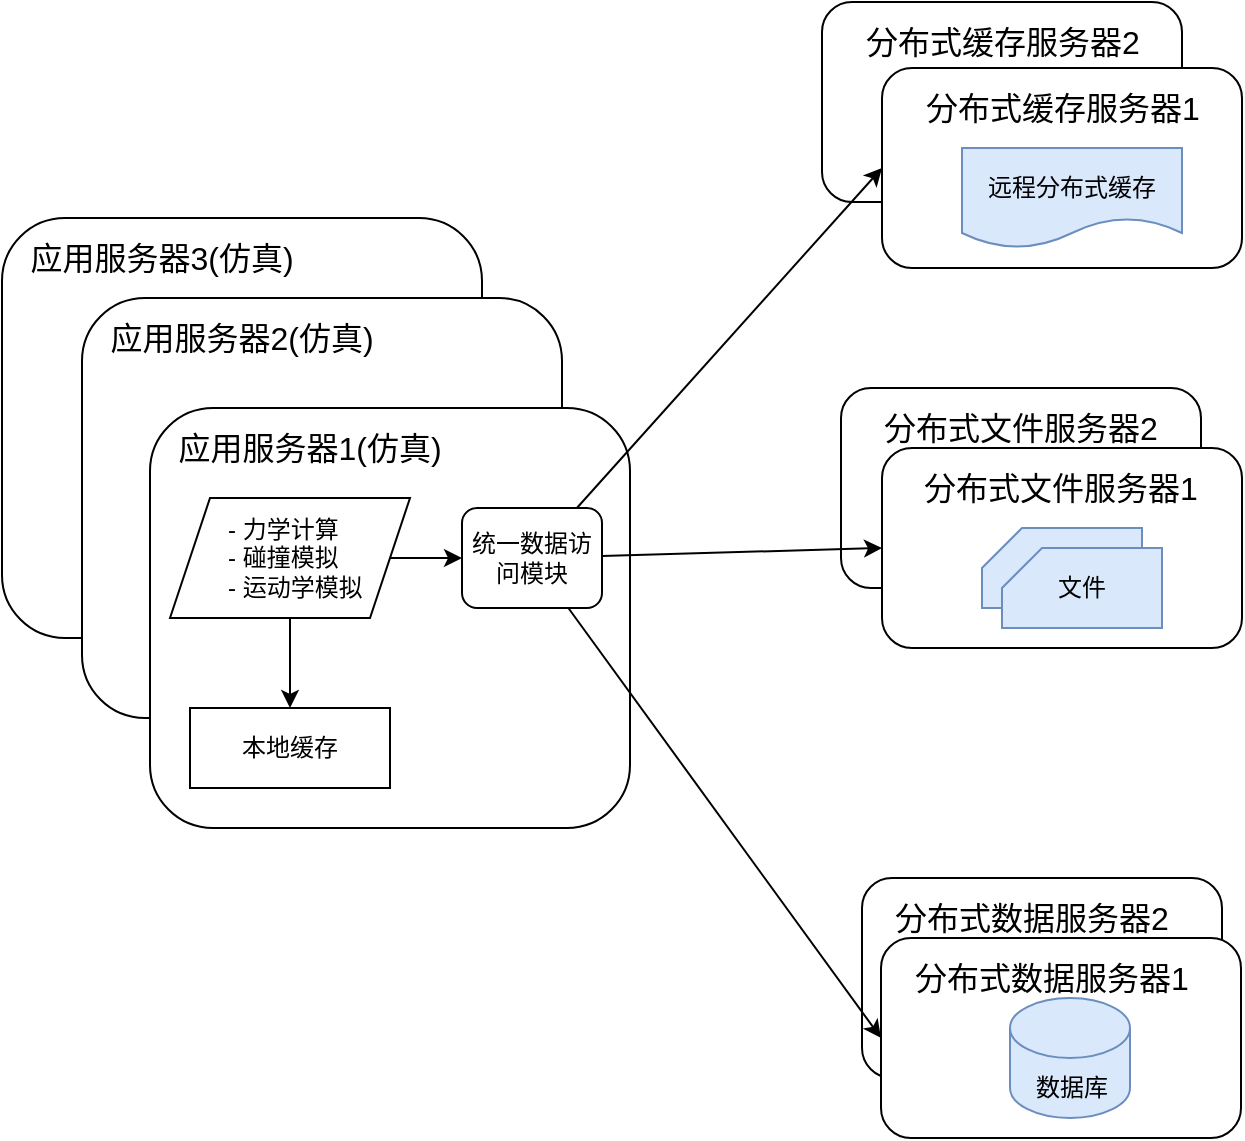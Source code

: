 <mxfile version="26.0.7">
  <diagram name="第 1 页" id="J0MASKz7g9fQ22zX0HNe">
    <mxGraphModel dx="1122" dy="659" grid="1" gridSize="10" guides="1" tooltips="1" connect="1" arrows="1" fold="1" page="1" pageScale="1" pageWidth="827" pageHeight="1169" math="0" shadow="0">
      <root>
        <mxCell id="0" />
        <mxCell id="1" parent="0" />
        <mxCell id="W-Ca-vhzfrDZo02QOTq5-52" value="" style="rounded=1;whiteSpace=wrap;html=1;" vertex="1" parent="1">
          <mxGeometry x="570" y="67" width="180" height="100" as="geometry" />
        </mxCell>
        <mxCell id="W-Ca-vhzfrDZo02QOTq5-53" value="分布式缓存服务器2" style="text;html=1;align=center;verticalAlign=middle;whiteSpace=wrap;rounded=0;fontSize=16;" vertex="1" parent="1">
          <mxGeometry x="583.75" y="77" width="152.5" height="20" as="geometry" />
        </mxCell>
        <mxCell id="W-Ca-vhzfrDZo02QOTq5-50" value="" style="rounded=1;whiteSpace=wrap;html=1;" vertex="1" parent="1">
          <mxGeometry x="579.5" y="260" width="180" height="100" as="geometry" />
        </mxCell>
        <mxCell id="W-Ca-vhzfrDZo02QOTq5-51" value="分布式文件服务器2" style="text;html=1;align=center;verticalAlign=middle;whiteSpace=wrap;rounded=0;fontSize=16;" vertex="1" parent="1">
          <mxGeometry x="588.5" y="270" width="161" height="20" as="geometry" />
        </mxCell>
        <mxCell id="W-Ca-vhzfrDZo02QOTq5-48" value="" style="rounded=1;whiteSpace=wrap;html=1;" vertex="1" parent="1">
          <mxGeometry x="590" y="505" width="180" height="100" as="geometry" />
        </mxCell>
        <mxCell id="W-Ca-vhzfrDZo02QOTq5-49" value="分布式数据服务器2" style="text;html=1;align=center;verticalAlign=middle;whiteSpace=wrap;rounded=0;fontSize=16;" vertex="1" parent="1">
          <mxGeometry x="600" y="515" width="150" height="20" as="geometry" />
        </mxCell>
        <mxCell id="W-Ca-vhzfrDZo02QOTq5-43" value="" style="rounded=1;whiteSpace=wrap;html=1;" vertex="1" parent="1">
          <mxGeometry x="160" y="175" width="240" height="210" as="geometry" />
        </mxCell>
        <mxCell id="W-Ca-vhzfrDZo02QOTq5-44" value="应用服务器3(仿真)" style="text;html=1;align=center;verticalAlign=middle;whiteSpace=wrap;rounded=0;fontSize=16;" vertex="1" parent="1">
          <mxGeometry x="170" y="180" width="140" height="30" as="geometry" />
        </mxCell>
        <mxCell id="W-Ca-vhzfrDZo02QOTq5-29" value="" style="rounded=1;whiteSpace=wrap;html=1;" vertex="1" parent="1">
          <mxGeometry x="200" y="215" width="240" height="210" as="geometry" />
        </mxCell>
        <mxCell id="W-Ca-vhzfrDZo02QOTq5-30" value="应用服务器2(仿真)" style="text;html=1;align=center;verticalAlign=middle;whiteSpace=wrap;rounded=0;fontSize=16;" vertex="1" parent="1">
          <mxGeometry x="210" y="220" width="140" height="30" as="geometry" />
        </mxCell>
        <mxCell id="W-Ca-vhzfrDZo02QOTq5-1" value="" style="rounded=1;whiteSpace=wrap;html=1;" vertex="1" parent="1">
          <mxGeometry x="600" y="290" width="180" height="100" as="geometry" />
        </mxCell>
        <mxCell id="W-Ca-vhzfrDZo02QOTq5-4" value="分布式文件服务器1" style="text;html=1;align=center;verticalAlign=middle;whiteSpace=wrap;rounded=0;fontSize=16;" vertex="1" parent="1">
          <mxGeometry x="609" y="300" width="161" height="20" as="geometry" />
        </mxCell>
        <mxCell id="W-Ca-vhzfrDZo02QOTq5-7" value="" style="verticalLabelPosition=bottom;verticalAlign=top;html=1;shape=card;whiteSpace=wrap;size=20;arcSize=12;fillColor=#dae8fc;strokeColor=#6c8ebf;" vertex="1" parent="1">
          <mxGeometry x="650" y="330" width="80" height="40" as="geometry" />
        </mxCell>
        <mxCell id="W-Ca-vhzfrDZo02QOTq5-8" value="" style="verticalLabelPosition=bottom;verticalAlign=top;html=1;shape=card;whiteSpace=wrap;size=20;arcSize=12;fillColor=#dae8fc;strokeColor=#6c8ebf;" vertex="1" parent="1">
          <mxGeometry x="660" y="340" width="80" height="40" as="geometry" />
        </mxCell>
        <mxCell id="W-Ca-vhzfrDZo02QOTq5-5" value="文件" style="text;html=1;align=center;verticalAlign=middle;whiteSpace=wrap;rounded=0;labelBackgroundColor=none;" vertex="1" parent="1">
          <mxGeometry x="670" y="345" width="60" height="30" as="geometry" />
        </mxCell>
        <mxCell id="W-Ca-vhzfrDZo02QOTq5-9" value="" style="rounded=1;whiteSpace=wrap;html=1;" vertex="1" parent="1">
          <mxGeometry x="599.5" y="535" width="180" height="100" as="geometry" />
        </mxCell>
        <mxCell id="W-Ca-vhzfrDZo02QOTq5-11" value="分布式数据服务器1" style="text;html=1;align=center;verticalAlign=middle;whiteSpace=wrap;rounded=0;fontSize=16;" vertex="1" parent="1">
          <mxGeometry x="609.5" y="545" width="150" height="20" as="geometry" />
        </mxCell>
        <mxCell id="W-Ca-vhzfrDZo02QOTq5-14" value="" style="shape=cylinder3;whiteSpace=wrap;html=1;boundedLbl=1;backgroundOutline=1;size=15;fillColor=#dae8fc;strokeColor=#6c8ebf;" vertex="1" parent="1">
          <mxGeometry x="664" y="565" width="60" height="60" as="geometry" />
        </mxCell>
        <mxCell id="W-Ca-vhzfrDZo02QOTq5-15" value="数据库" style="text;html=1;align=center;verticalAlign=middle;whiteSpace=wrap;rounded=0;labelBackgroundColor=none;" vertex="1" parent="1">
          <mxGeometry x="665" y="595" width="60" height="30" as="geometry" />
        </mxCell>
        <mxCell id="W-Ca-vhzfrDZo02QOTq5-18" value="" style="rounded=1;whiteSpace=wrap;html=1;" vertex="1" parent="1">
          <mxGeometry x="234" y="270" width="240" height="210" as="geometry" />
        </mxCell>
        <mxCell id="W-Ca-vhzfrDZo02QOTq5-19" value="应用服务器1(仿真)" style="text;html=1;align=center;verticalAlign=middle;whiteSpace=wrap;rounded=0;fontSize=16;" vertex="1" parent="1">
          <mxGeometry x="244" y="275" width="140" height="30" as="geometry" />
        </mxCell>
        <mxCell id="W-Ca-vhzfrDZo02QOTq5-27" value="" style="edgeStyle=orthogonalEdgeStyle;rounded=0;orthogonalLoop=1;jettySize=auto;html=1;" edge="1" parent="1" source="W-Ca-vhzfrDZo02QOTq5-20" target="W-Ca-vhzfrDZo02QOTq5-26">
          <mxGeometry relative="1" as="geometry" />
        </mxCell>
        <mxCell id="W-Ca-vhzfrDZo02QOTq5-32" value="" style="edgeStyle=orthogonalEdgeStyle;rounded=0;orthogonalLoop=1;jettySize=auto;html=1;" edge="1" parent="1" source="W-Ca-vhzfrDZo02QOTq5-20" target="W-Ca-vhzfrDZo02QOTq5-31">
          <mxGeometry relative="1" as="geometry" />
        </mxCell>
        <mxCell id="W-Ca-vhzfrDZo02QOTq5-20" value="" style="shape=parallelogram;perimeter=parallelogramPerimeter;whiteSpace=wrap;html=1;fixedSize=1;" vertex="1" parent="1">
          <mxGeometry x="244" y="315" width="120" height="60" as="geometry" />
        </mxCell>
        <mxCell id="W-Ca-vhzfrDZo02QOTq5-21" value="- 力学计算&lt;div&gt;- 碰撞模拟&lt;br&gt;&lt;div&gt;- 运动学模拟&amp;nbsp;&lt;/div&gt;&lt;/div&gt;" style="text;html=1;align=left;verticalAlign=middle;whiteSpace=wrap;rounded=0;" vertex="1" parent="1">
          <mxGeometry x="271" y="330" width="90" height="30" as="geometry" />
        </mxCell>
        <mxCell id="W-Ca-vhzfrDZo02QOTq5-26" value="" style="verticalLabelPosition=bottom;verticalAlign=top;html=1;shape=mxgraph.basic.rect;fillColor2=none;strokeWidth=1;size=20;indent=5;" vertex="1" parent="1">
          <mxGeometry x="254" y="420" width="100" height="40" as="geometry" />
        </mxCell>
        <mxCell id="W-Ca-vhzfrDZo02QOTq5-28" value="本地缓存" style="text;html=1;align=center;verticalAlign=middle;whiteSpace=wrap;rounded=0;" vertex="1" parent="1">
          <mxGeometry x="274" y="425" width="60" height="30" as="geometry" />
        </mxCell>
        <mxCell id="W-Ca-vhzfrDZo02QOTq5-56" style="rounded=0;orthogonalLoop=1;jettySize=auto;html=1;entryX=0;entryY=0.5;entryDx=0;entryDy=0;" edge="1" parent="1" source="W-Ca-vhzfrDZo02QOTq5-31" target="W-Ca-vhzfrDZo02QOTq5-34">
          <mxGeometry relative="1" as="geometry" />
        </mxCell>
        <mxCell id="W-Ca-vhzfrDZo02QOTq5-57" style="rounded=0;orthogonalLoop=1;jettySize=auto;html=1;entryX=0;entryY=0.5;entryDx=0;entryDy=0;" edge="1" parent="1" source="W-Ca-vhzfrDZo02QOTq5-31" target="W-Ca-vhzfrDZo02QOTq5-1">
          <mxGeometry relative="1" as="geometry" />
        </mxCell>
        <mxCell id="W-Ca-vhzfrDZo02QOTq5-58" style="rounded=0;orthogonalLoop=1;jettySize=auto;html=1;entryX=0;entryY=0.5;entryDx=0;entryDy=0;" edge="1" parent="1" source="W-Ca-vhzfrDZo02QOTq5-31" target="W-Ca-vhzfrDZo02QOTq5-9">
          <mxGeometry relative="1" as="geometry" />
        </mxCell>
        <mxCell id="W-Ca-vhzfrDZo02QOTq5-31" value="统一数据访问模块" style="rounded=1;whiteSpace=wrap;html=1;" vertex="1" parent="1">
          <mxGeometry x="390" y="320" width="70" height="50" as="geometry" />
        </mxCell>
        <mxCell id="W-Ca-vhzfrDZo02QOTq5-34" value="" style="rounded=1;whiteSpace=wrap;html=1;" vertex="1" parent="1">
          <mxGeometry x="600" y="100" width="180" height="100" as="geometry" />
        </mxCell>
        <mxCell id="W-Ca-vhzfrDZo02QOTq5-35" value="分布式缓存服务器1" style="text;html=1;align=center;verticalAlign=middle;whiteSpace=wrap;rounded=0;fontSize=16;" vertex="1" parent="1">
          <mxGeometry x="613.75" y="110" width="152.5" height="20" as="geometry" />
        </mxCell>
        <mxCell id="W-Ca-vhzfrDZo02QOTq5-41" value="" style="shape=document;whiteSpace=wrap;html=1;boundedLbl=1;fillColor=#dae8fc;strokeColor=#6c8ebf;" vertex="1" parent="1">
          <mxGeometry x="640" y="140" width="110" height="50" as="geometry" />
        </mxCell>
        <mxCell id="W-Ca-vhzfrDZo02QOTq5-42" value="远程分布式缓存" style="text;html=1;align=center;verticalAlign=middle;whiteSpace=wrap;rounded=0;" vertex="1" parent="1">
          <mxGeometry x="650" y="145" width="90" height="30" as="geometry" />
        </mxCell>
      </root>
    </mxGraphModel>
  </diagram>
</mxfile>
